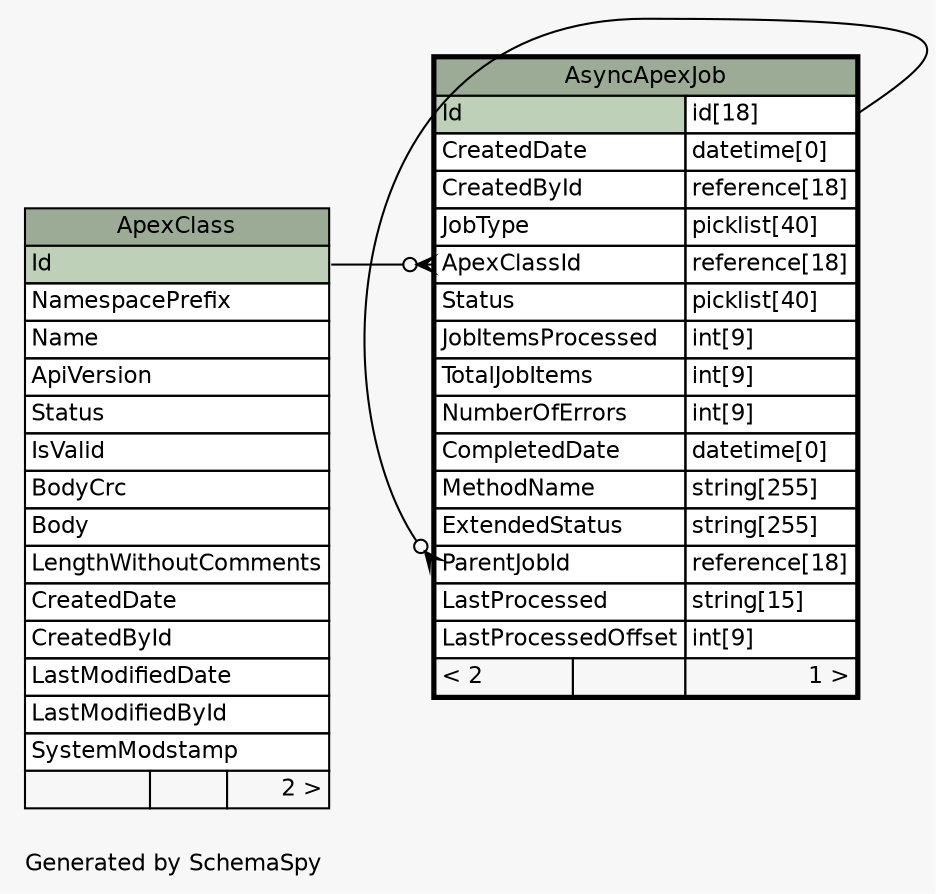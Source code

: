 // dot 2.36.0 on Mac OS X 10.11.6
// SchemaSpy rev 590
digraph "oneDegreeRelationshipsDiagram" {
  graph [
    rankdir="RL"
    bgcolor="#f7f7f7"
    label="\nGenerated by SchemaSpy"
    labeljust="l"
    nodesep="0.18"
    ranksep="0.46"
    fontname="Helvetica"
    fontsize="11"
  ];
  node [
    fontname="Helvetica"
    fontsize="11"
    shape="plaintext"
  ];
  edge [
    arrowsize="0.8"
  ];
  "AsyncApexJob":"ApexClassId":w -> "ApexClass":"Id":e [arrowhead=none dir=back arrowtail=crowodot];
  "AsyncApexJob":"ParentJobId":w -> "AsyncApexJob":"Id.type":e [arrowhead=none dir=back arrowtail=crowodot];
  "ApexClass" [
    label=<
    <TABLE BORDER="0" CELLBORDER="1" CELLSPACING="0" BGCOLOR="#ffffff">
      <TR><TD COLSPAN="3" BGCOLOR="#9bab96" ALIGN="CENTER">ApexClass</TD></TR>
      <TR><TD PORT="Id" COLSPAN="3" BGCOLOR="#bed1b8" ALIGN="LEFT">Id</TD></TR>
      <TR><TD PORT="NamespacePrefix" COLSPAN="3" ALIGN="LEFT">NamespacePrefix</TD></TR>
      <TR><TD PORT="Name" COLSPAN="3" ALIGN="LEFT">Name</TD></TR>
      <TR><TD PORT="ApiVersion" COLSPAN="3" ALIGN="LEFT">ApiVersion</TD></TR>
      <TR><TD PORT="Status" COLSPAN="3" ALIGN="LEFT">Status</TD></TR>
      <TR><TD PORT="IsValid" COLSPAN="3" ALIGN="LEFT">IsValid</TD></TR>
      <TR><TD PORT="BodyCrc" COLSPAN="3" ALIGN="LEFT">BodyCrc</TD></TR>
      <TR><TD PORT="Body" COLSPAN="3" ALIGN="LEFT">Body</TD></TR>
      <TR><TD PORT="LengthWithoutComments" COLSPAN="3" ALIGN="LEFT">LengthWithoutComments</TD></TR>
      <TR><TD PORT="CreatedDate" COLSPAN="3" ALIGN="LEFT">CreatedDate</TD></TR>
      <TR><TD PORT="CreatedById" COLSPAN="3" ALIGN="LEFT">CreatedById</TD></TR>
      <TR><TD PORT="LastModifiedDate" COLSPAN="3" ALIGN="LEFT">LastModifiedDate</TD></TR>
      <TR><TD PORT="LastModifiedById" COLSPAN="3" ALIGN="LEFT">LastModifiedById</TD></TR>
      <TR><TD PORT="SystemModstamp" COLSPAN="3" ALIGN="LEFT">SystemModstamp</TD></TR>
      <TR><TD ALIGN="LEFT" BGCOLOR="#f7f7f7">  </TD><TD ALIGN="RIGHT" BGCOLOR="#f7f7f7">  </TD><TD ALIGN="RIGHT" BGCOLOR="#f7f7f7">2 &gt;</TD></TR>
    </TABLE>>
    URL="ApexClass.html"
    tooltip="ApexClass"
  ];
  "AsyncApexJob" [
    label=<
    <TABLE BORDER="2" CELLBORDER="1" CELLSPACING="0" BGCOLOR="#ffffff">
      <TR><TD COLSPAN="3" BGCOLOR="#9bab96" ALIGN="CENTER">AsyncApexJob</TD></TR>
      <TR><TD PORT="Id" COLSPAN="2" BGCOLOR="#bed1b8" ALIGN="LEFT">Id</TD><TD PORT="Id.type" ALIGN="LEFT">id[18]</TD></TR>
      <TR><TD PORT="CreatedDate" COLSPAN="2" ALIGN="LEFT">CreatedDate</TD><TD PORT="CreatedDate.type" ALIGN="LEFT">datetime[0]</TD></TR>
      <TR><TD PORT="CreatedById" COLSPAN="2" ALIGN="LEFT">CreatedById</TD><TD PORT="CreatedById.type" ALIGN="LEFT">reference[18]</TD></TR>
      <TR><TD PORT="JobType" COLSPAN="2" ALIGN="LEFT">JobType</TD><TD PORT="JobType.type" ALIGN="LEFT">picklist[40]</TD></TR>
      <TR><TD PORT="ApexClassId" COLSPAN="2" ALIGN="LEFT">ApexClassId</TD><TD PORT="ApexClassId.type" ALIGN="LEFT">reference[18]</TD></TR>
      <TR><TD PORT="Status" COLSPAN="2" ALIGN="LEFT">Status</TD><TD PORT="Status.type" ALIGN="LEFT">picklist[40]</TD></TR>
      <TR><TD PORT="JobItemsProcessed" COLSPAN="2" ALIGN="LEFT">JobItemsProcessed</TD><TD PORT="JobItemsProcessed.type" ALIGN="LEFT">int[9]</TD></TR>
      <TR><TD PORT="TotalJobItems" COLSPAN="2" ALIGN="LEFT">TotalJobItems</TD><TD PORT="TotalJobItems.type" ALIGN="LEFT">int[9]</TD></TR>
      <TR><TD PORT="NumberOfErrors" COLSPAN="2" ALIGN="LEFT">NumberOfErrors</TD><TD PORT="NumberOfErrors.type" ALIGN="LEFT">int[9]</TD></TR>
      <TR><TD PORT="CompletedDate" COLSPAN="2" ALIGN="LEFT">CompletedDate</TD><TD PORT="CompletedDate.type" ALIGN="LEFT">datetime[0]</TD></TR>
      <TR><TD PORT="MethodName" COLSPAN="2" ALIGN="LEFT">MethodName</TD><TD PORT="MethodName.type" ALIGN="LEFT">string[255]</TD></TR>
      <TR><TD PORT="ExtendedStatus" COLSPAN="2" ALIGN="LEFT">ExtendedStatus</TD><TD PORT="ExtendedStatus.type" ALIGN="LEFT">string[255]</TD></TR>
      <TR><TD PORT="ParentJobId" COLSPAN="2" ALIGN="LEFT">ParentJobId</TD><TD PORT="ParentJobId.type" ALIGN="LEFT">reference[18]</TD></TR>
      <TR><TD PORT="LastProcessed" COLSPAN="2" ALIGN="LEFT">LastProcessed</TD><TD PORT="LastProcessed.type" ALIGN="LEFT">string[15]</TD></TR>
      <TR><TD PORT="LastProcessedOffset" COLSPAN="2" ALIGN="LEFT">LastProcessedOffset</TD><TD PORT="LastProcessedOffset.type" ALIGN="LEFT">int[9]</TD></TR>
      <TR><TD ALIGN="LEFT" BGCOLOR="#f7f7f7">&lt; 2</TD><TD ALIGN="RIGHT" BGCOLOR="#f7f7f7">  </TD><TD ALIGN="RIGHT" BGCOLOR="#f7f7f7">1 &gt;</TD></TR>
    </TABLE>>
    URL="AsyncApexJob.html"
    tooltip="AsyncApexJob"
  ];
}

